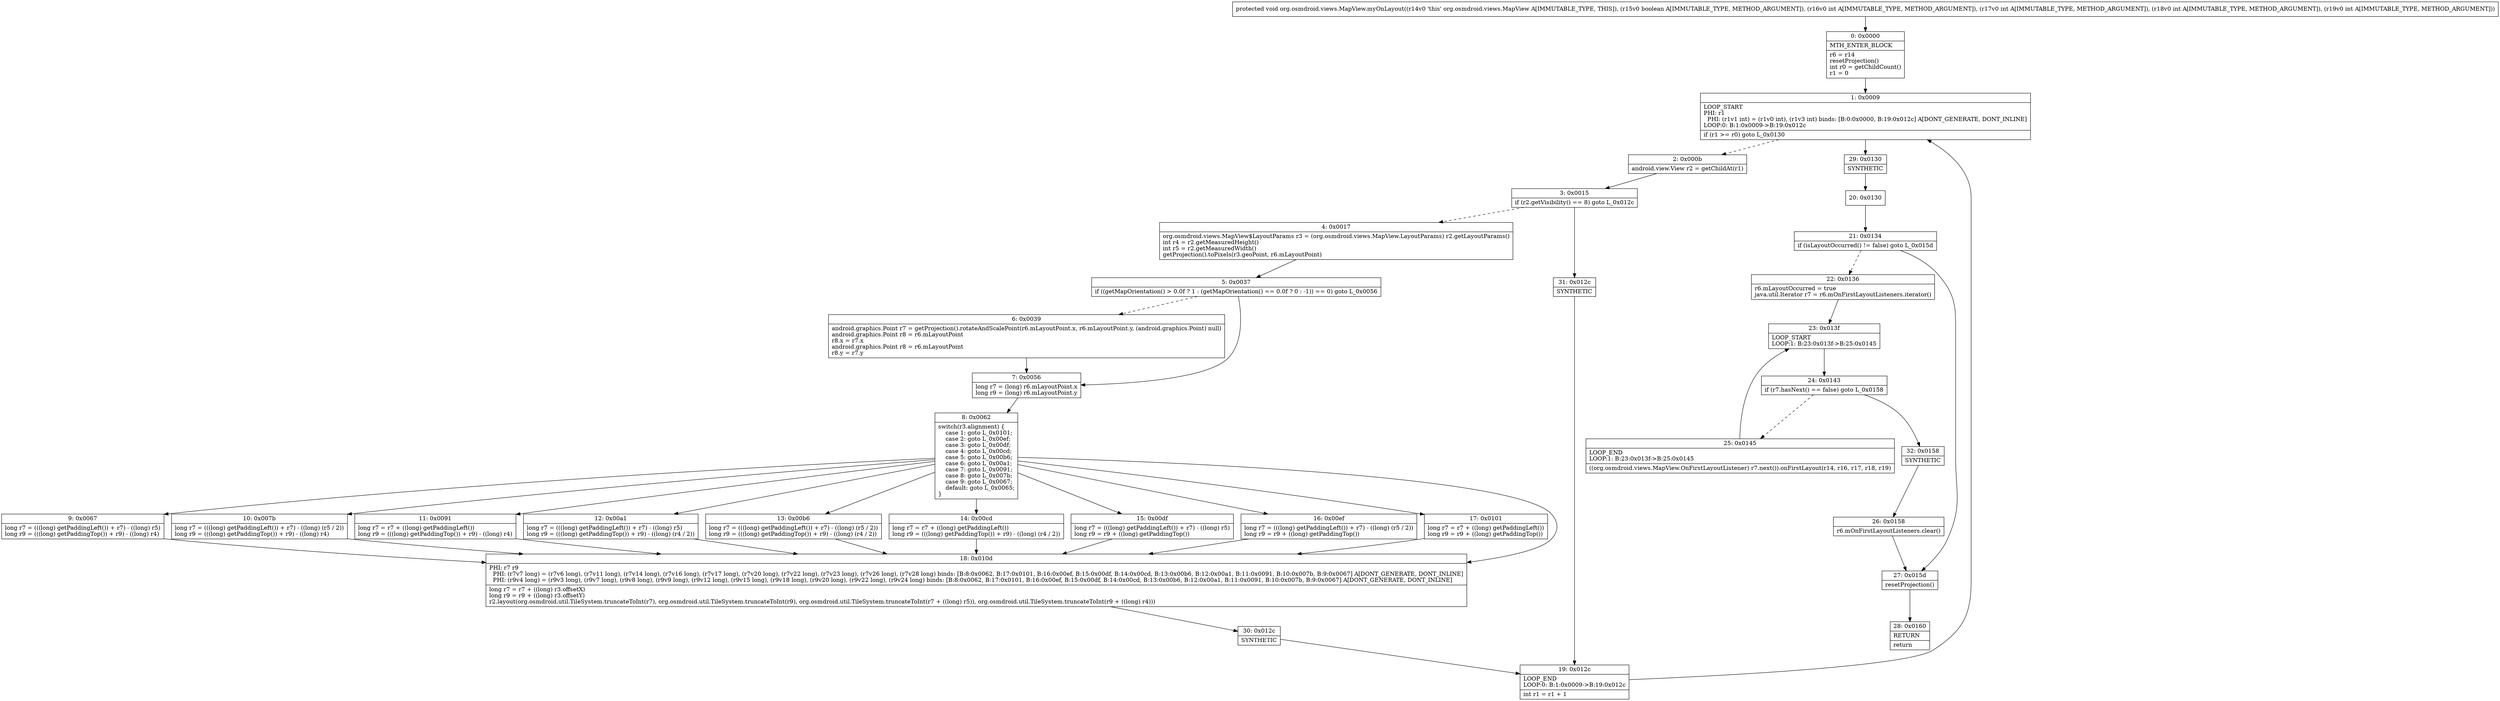 digraph "CFG fororg.osmdroid.views.MapView.myOnLayout(ZIIII)V" {
Node_0 [shape=record,label="{0\:\ 0x0000|MTH_ENTER_BLOCK\l|r6 = r14\lresetProjection()\lint r0 = getChildCount()\lr1 = 0\l}"];
Node_1 [shape=record,label="{1\:\ 0x0009|LOOP_START\lPHI: r1 \l  PHI: (r1v1 int) = (r1v0 int), (r1v3 int) binds: [B:0:0x0000, B:19:0x012c] A[DONT_GENERATE, DONT_INLINE]\lLOOP:0: B:1:0x0009\-\>B:19:0x012c\l|if (r1 \>= r0) goto L_0x0130\l}"];
Node_2 [shape=record,label="{2\:\ 0x000b|android.view.View r2 = getChildAt(r1)\l}"];
Node_3 [shape=record,label="{3\:\ 0x0015|if (r2.getVisibility() == 8) goto L_0x012c\l}"];
Node_4 [shape=record,label="{4\:\ 0x0017|org.osmdroid.views.MapView$LayoutParams r3 = (org.osmdroid.views.MapView.LayoutParams) r2.getLayoutParams()\lint r4 = r2.getMeasuredHeight()\lint r5 = r2.getMeasuredWidth()\lgetProjection().toPixels(r3.geoPoint, r6.mLayoutPoint)\l}"];
Node_5 [shape=record,label="{5\:\ 0x0037|if ((getMapOrientation() \> 0.0f ? 1 : (getMapOrientation() == 0.0f ? 0 : \-1)) == 0) goto L_0x0056\l}"];
Node_6 [shape=record,label="{6\:\ 0x0039|android.graphics.Point r7 = getProjection().rotateAndScalePoint(r6.mLayoutPoint.x, r6.mLayoutPoint.y, (android.graphics.Point) null)\landroid.graphics.Point r8 = r6.mLayoutPoint\lr8.x = r7.x\landroid.graphics.Point r8 = r6.mLayoutPoint\lr8.y = r7.y\l}"];
Node_7 [shape=record,label="{7\:\ 0x0056|long r7 = (long) r6.mLayoutPoint.x\llong r9 = (long) r6.mLayoutPoint.y\l}"];
Node_8 [shape=record,label="{8\:\ 0x0062|switch(r3.alignment) \{\l    case 1: goto L_0x0101;\l    case 2: goto L_0x00ef;\l    case 3: goto L_0x00df;\l    case 4: goto L_0x00cd;\l    case 5: goto L_0x00b6;\l    case 6: goto L_0x00a1;\l    case 7: goto L_0x0091;\l    case 8: goto L_0x007b;\l    case 9: goto L_0x0067;\l    default: goto L_0x0065;\l\}\l}"];
Node_9 [shape=record,label="{9\:\ 0x0067|long r7 = (((long) getPaddingLeft()) + r7) \- ((long) r5)\llong r9 = (((long) getPaddingTop()) + r9) \- ((long) r4)\l}"];
Node_10 [shape=record,label="{10\:\ 0x007b|long r7 = (((long) getPaddingLeft()) + r7) \- ((long) (r5 \/ 2))\llong r9 = (((long) getPaddingTop()) + r9) \- ((long) r4)\l}"];
Node_11 [shape=record,label="{11\:\ 0x0091|long r7 = r7 + ((long) getPaddingLeft())\llong r9 = (((long) getPaddingTop()) + r9) \- ((long) r4)\l}"];
Node_12 [shape=record,label="{12\:\ 0x00a1|long r7 = (((long) getPaddingLeft()) + r7) \- ((long) r5)\llong r9 = (((long) getPaddingTop()) + r9) \- ((long) (r4 \/ 2))\l}"];
Node_13 [shape=record,label="{13\:\ 0x00b6|long r7 = (((long) getPaddingLeft()) + r7) \- ((long) (r5 \/ 2))\llong r9 = (((long) getPaddingTop()) + r9) \- ((long) (r4 \/ 2))\l}"];
Node_14 [shape=record,label="{14\:\ 0x00cd|long r7 = r7 + ((long) getPaddingLeft())\llong r9 = (((long) getPaddingTop()) + r9) \- ((long) (r4 \/ 2))\l}"];
Node_15 [shape=record,label="{15\:\ 0x00df|long r7 = (((long) getPaddingLeft()) + r7) \- ((long) r5)\llong r9 = r9 + ((long) getPaddingTop())\l}"];
Node_16 [shape=record,label="{16\:\ 0x00ef|long r7 = (((long) getPaddingLeft()) + r7) \- ((long) (r5 \/ 2))\llong r9 = r9 + ((long) getPaddingTop())\l}"];
Node_17 [shape=record,label="{17\:\ 0x0101|long r7 = r7 + ((long) getPaddingLeft())\llong r9 = r9 + ((long) getPaddingTop())\l}"];
Node_18 [shape=record,label="{18\:\ 0x010d|PHI: r7 r9 \l  PHI: (r7v7 long) = (r7v6 long), (r7v11 long), (r7v14 long), (r7v16 long), (r7v17 long), (r7v20 long), (r7v22 long), (r7v23 long), (r7v26 long), (r7v28 long) binds: [B:8:0x0062, B:17:0x0101, B:16:0x00ef, B:15:0x00df, B:14:0x00cd, B:13:0x00b6, B:12:0x00a1, B:11:0x0091, B:10:0x007b, B:9:0x0067] A[DONT_GENERATE, DONT_INLINE]\l  PHI: (r9v4 long) = (r9v3 long), (r9v7 long), (r9v8 long), (r9v9 long), (r9v12 long), (r9v15 long), (r9v18 long), (r9v20 long), (r9v22 long), (r9v24 long) binds: [B:8:0x0062, B:17:0x0101, B:16:0x00ef, B:15:0x00df, B:14:0x00cd, B:13:0x00b6, B:12:0x00a1, B:11:0x0091, B:10:0x007b, B:9:0x0067] A[DONT_GENERATE, DONT_INLINE]\l|long r7 = r7 + ((long) r3.offsetX)\llong r9 = r9 + ((long) r3.offsetY)\lr2.layout(org.osmdroid.util.TileSystem.truncateToInt(r7), org.osmdroid.util.TileSystem.truncateToInt(r9), org.osmdroid.util.TileSystem.truncateToInt(r7 + ((long) r5)), org.osmdroid.util.TileSystem.truncateToInt(r9 + ((long) r4)))\l}"];
Node_19 [shape=record,label="{19\:\ 0x012c|LOOP_END\lLOOP:0: B:1:0x0009\-\>B:19:0x012c\l|int r1 = r1 + 1\l}"];
Node_20 [shape=record,label="{20\:\ 0x0130}"];
Node_21 [shape=record,label="{21\:\ 0x0134|if (isLayoutOccurred() != false) goto L_0x015d\l}"];
Node_22 [shape=record,label="{22\:\ 0x0136|r6.mLayoutOccurred = true\ljava.util.Iterator r7 = r6.mOnFirstLayoutListeners.iterator()\l}"];
Node_23 [shape=record,label="{23\:\ 0x013f|LOOP_START\lLOOP:1: B:23:0x013f\-\>B:25:0x0145\l}"];
Node_24 [shape=record,label="{24\:\ 0x0143|if (r7.hasNext() == false) goto L_0x0158\l}"];
Node_25 [shape=record,label="{25\:\ 0x0145|LOOP_END\lLOOP:1: B:23:0x013f\-\>B:25:0x0145\l|((org.osmdroid.views.MapView.OnFirstLayoutListener) r7.next()).onFirstLayout(r14, r16, r17, r18, r19)\l}"];
Node_26 [shape=record,label="{26\:\ 0x0158|r6.mOnFirstLayoutListeners.clear()\l}"];
Node_27 [shape=record,label="{27\:\ 0x015d|resetProjection()\l}"];
Node_28 [shape=record,label="{28\:\ 0x0160|RETURN\l|return\l}"];
Node_29 [shape=record,label="{29\:\ 0x0130|SYNTHETIC\l}"];
Node_30 [shape=record,label="{30\:\ 0x012c|SYNTHETIC\l}"];
Node_31 [shape=record,label="{31\:\ 0x012c|SYNTHETIC\l}"];
Node_32 [shape=record,label="{32\:\ 0x0158|SYNTHETIC\l}"];
MethodNode[shape=record,label="{protected void org.osmdroid.views.MapView.myOnLayout((r14v0 'this' org.osmdroid.views.MapView A[IMMUTABLE_TYPE, THIS]), (r15v0 boolean A[IMMUTABLE_TYPE, METHOD_ARGUMENT]), (r16v0 int A[IMMUTABLE_TYPE, METHOD_ARGUMENT]), (r17v0 int A[IMMUTABLE_TYPE, METHOD_ARGUMENT]), (r18v0 int A[IMMUTABLE_TYPE, METHOD_ARGUMENT]), (r19v0 int A[IMMUTABLE_TYPE, METHOD_ARGUMENT])) }"];
MethodNode -> Node_0;
Node_0 -> Node_1;
Node_1 -> Node_2[style=dashed];
Node_1 -> Node_29;
Node_2 -> Node_3;
Node_3 -> Node_4[style=dashed];
Node_3 -> Node_31;
Node_4 -> Node_5;
Node_5 -> Node_6[style=dashed];
Node_5 -> Node_7;
Node_6 -> Node_7;
Node_7 -> Node_8;
Node_8 -> Node_9;
Node_8 -> Node_10;
Node_8 -> Node_11;
Node_8 -> Node_12;
Node_8 -> Node_13;
Node_8 -> Node_14;
Node_8 -> Node_15;
Node_8 -> Node_16;
Node_8 -> Node_17;
Node_8 -> Node_18;
Node_9 -> Node_18;
Node_10 -> Node_18;
Node_11 -> Node_18;
Node_12 -> Node_18;
Node_13 -> Node_18;
Node_14 -> Node_18;
Node_15 -> Node_18;
Node_16 -> Node_18;
Node_17 -> Node_18;
Node_18 -> Node_30;
Node_19 -> Node_1;
Node_20 -> Node_21;
Node_21 -> Node_22[style=dashed];
Node_21 -> Node_27;
Node_22 -> Node_23;
Node_23 -> Node_24;
Node_24 -> Node_25[style=dashed];
Node_24 -> Node_32;
Node_25 -> Node_23;
Node_26 -> Node_27;
Node_27 -> Node_28;
Node_29 -> Node_20;
Node_30 -> Node_19;
Node_31 -> Node_19;
Node_32 -> Node_26;
}

